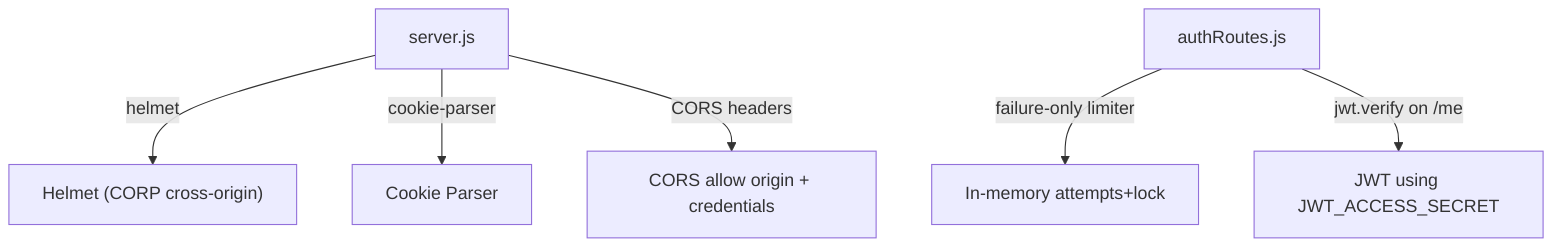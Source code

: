 flowchart TD
  SRV[server.js] -->|helmet| HEL["Helmet (CORP cross-origin)"]
  SRV -->|cookie-parser| CP["Cookie Parser"]
  SRV -->|"CORS headers"| CORS["CORS allow origin + credentials"]
  AR[authRoutes.js] -->|"failure-only limiter"| RL["In-memory attempts+lock"]
  AR -->|"jwt.verify on /me"| JWT["JWT using JWT_ACCESS_SECRET"]